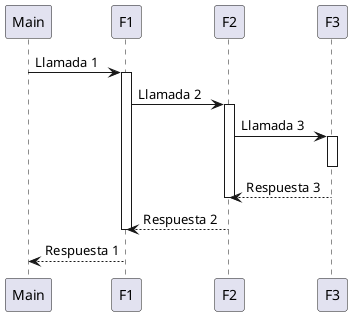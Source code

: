 @startuml
Main -> F1 :Llamada 1
activate F1
F1 -> F2 :Llamada 2
activate F2
F2 -> F3 :Llamada 3
activate F3
deactivate F3
F2 <-- F3 : Respuesta 3
deactivate F2
F1 <-- F2 : Respuesta 2
deactivate F1
Main <-- F1 : Respuesta 1
deactivate Main
@enduml
